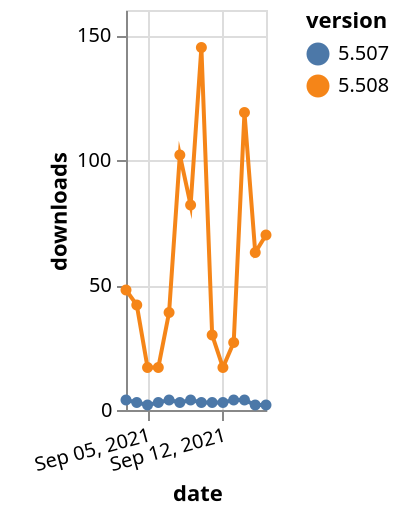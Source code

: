 {"$schema": "https://vega.github.io/schema/vega-lite/v5.json", "description": "A simple bar chart with embedded data.", "data": {"values": [{"date": "2021-09-03", "total": 61827, "delta": 48, "version": "5.508"}, {"date": "2021-09-04", "total": 61869, "delta": 42, "version": "5.508"}, {"date": "2021-09-05", "total": 61886, "delta": 17, "version": "5.508"}, {"date": "2021-09-06", "total": 61903, "delta": 17, "version": "5.508"}, {"date": "2021-09-07", "total": 61942, "delta": 39, "version": "5.508"}, {"date": "2021-09-08", "total": 62044, "delta": 102, "version": "5.508"}, {"date": "2021-09-09", "total": 62126, "delta": 82, "version": "5.508"}, {"date": "2021-09-10", "total": 62271, "delta": 145, "version": "5.508"}, {"date": "2021-09-11", "total": 62301, "delta": 30, "version": "5.508"}, {"date": "2021-09-12", "total": 62318, "delta": 17, "version": "5.508"}, {"date": "2021-09-13", "total": 62345, "delta": 27, "version": "5.508"}, {"date": "2021-09-14", "total": 62464, "delta": 119, "version": "5.508"}, {"date": "2021-09-15", "total": 62527, "delta": 63, "version": "5.508"}, {"date": "2021-09-16", "total": 62597, "delta": 70, "version": "5.508"}, {"date": "2021-09-03", "total": 20468, "delta": 4, "version": "5.507"}, {"date": "2021-09-04", "total": 20471, "delta": 3, "version": "5.507"}, {"date": "2021-09-05", "total": 20473, "delta": 2, "version": "5.507"}, {"date": "2021-09-06", "total": 20476, "delta": 3, "version": "5.507"}, {"date": "2021-09-07", "total": 20480, "delta": 4, "version": "5.507"}, {"date": "2021-09-08", "total": 20483, "delta": 3, "version": "5.507"}, {"date": "2021-09-09", "total": 20487, "delta": 4, "version": "5.507"}, {"date": "2021-09-10", "total": 20490, "delta": 3, "version": "5.507"}, {"date": "2021-09-11", "total": 20493, "delta": 3, "version": "5.507"}, {"date": "2021-09-12", "total": 20496, "delta": 3, "version": "5.507"}, {"date": "2021-09-13", "total": 20500, "delta": 4, "version": "5.507"}, {"date": "2021-09-14", "total": 20504, "delta": 4, "version": "5.507"}, {"date": "2021-09-15", "total": 20506, "delta": 2, "version": "5.507"}, {"date": "2021-09-16", "total": 20508, "delta": 2, "version": "5.507"}]}, "width": "container", "mark": {"type": "line", "point": {"filled": true}}, "encoding": {"x": {"field": "date", "type": "temporal", "timeUnit": "yearmonthdate", "title": "date", "axis": {"labelAngle": -15}}, "y": {"field": "delta", "type": "quantitative", "title": "downloads"}, "color": {"field": "version", "type": "nominal"}, "tooltip": {"field": "delta"}}}